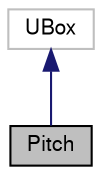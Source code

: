 digraph "Pitch"
{
 // LATEX_PDF_SIZE
  bgcolor="transparent";
  edge [fontname="FreeSans",fontsize="10",labelfontname="FreeSans",labelfontsize="10"];
  node [fontname="FreeSans",fontsize="10",shape=record];
  Node1 [label="Pitch",height=0.2,width=0.4,color="black", fillcolor="grey75", style="filled", fontcolor="black",tooltip="Pitch class."];
  Node2 -> Node1 [dir="back",color="midnightblue",fontsize="10",style="solid",fontname="FreeSans"];
  Node2 [label="UBox",height=0.2,width=0.4,color="grey75",tooltip=" "];
}
